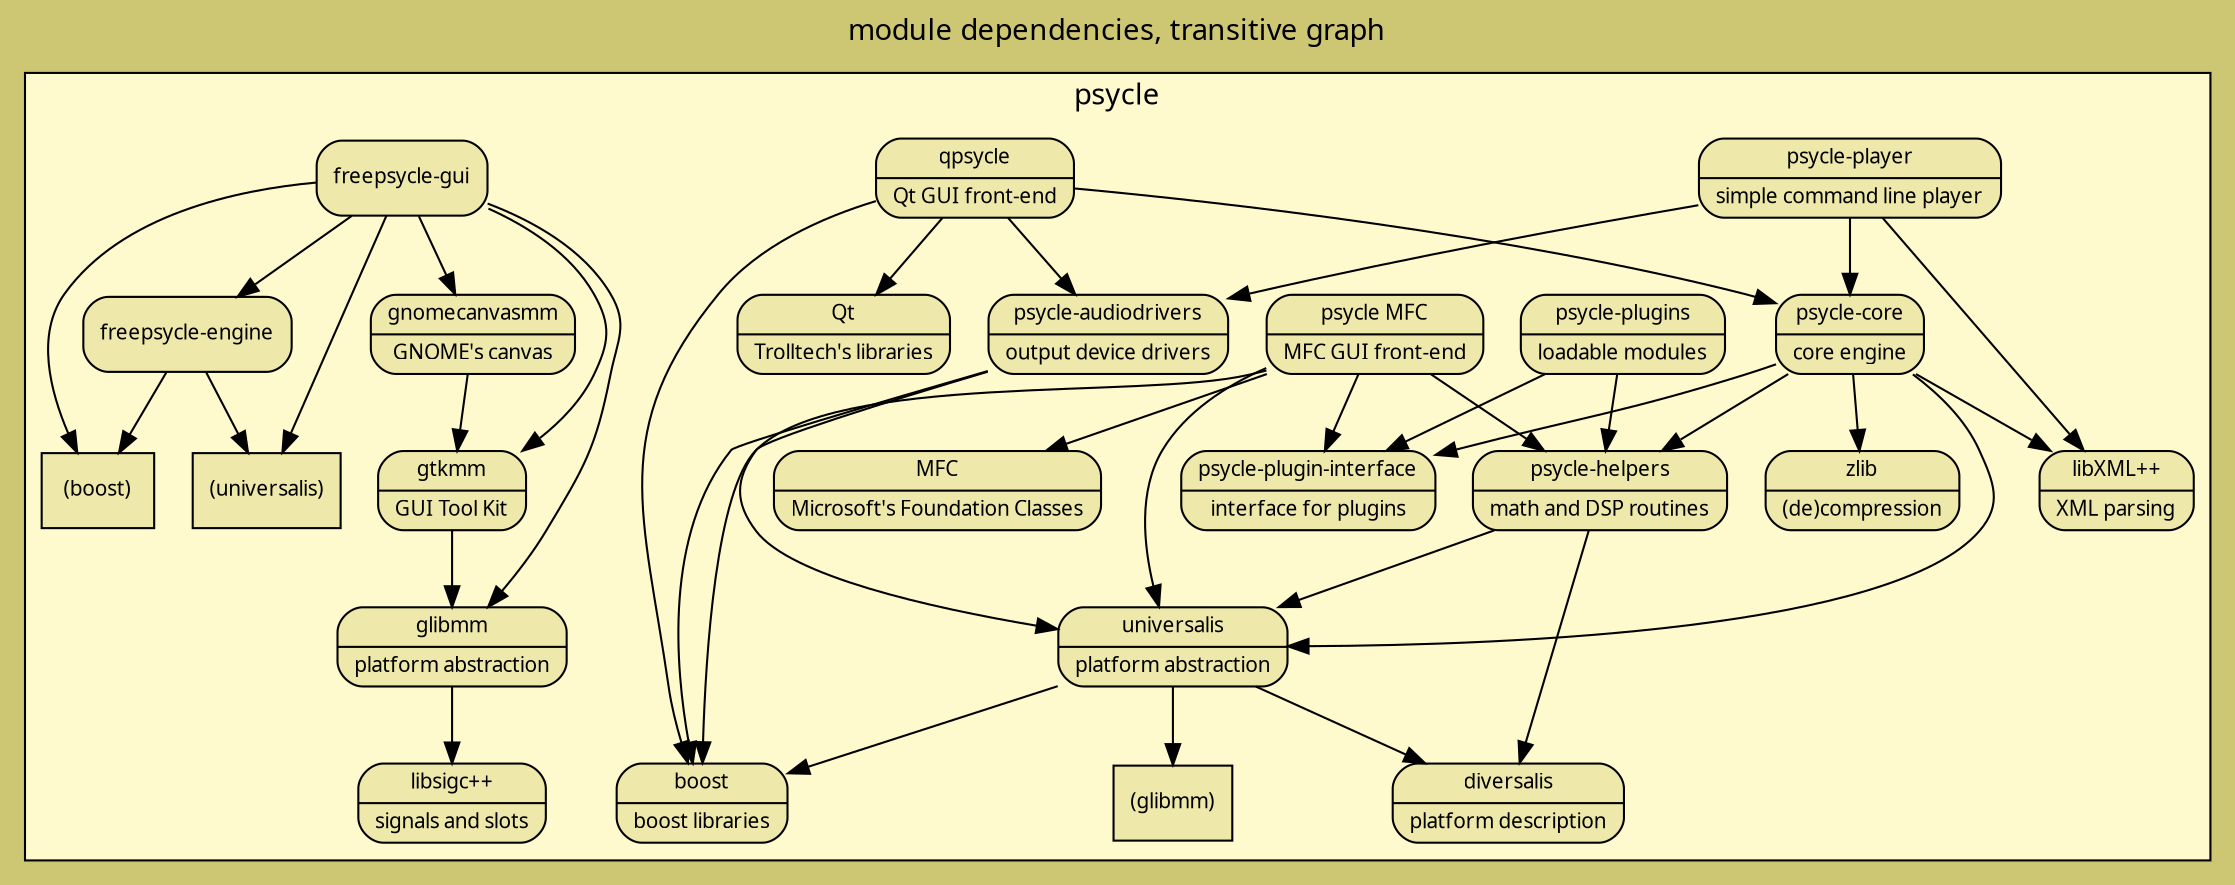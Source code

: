 // generate the .png image file with: dot dependencies.dot -Tpng > dependencies.png
digraph dependencies {
	label = "module dependencies, transitive graph"
	rankdir = TB
	//rankdir = LR
	labelloc = t
	fontname = verdana
	fontsize = 14
	bgcolor = khaki3
	//concentrate = true // ugly line concentrations
	ratio = auto
	node [
		shape = Mrecord
		style = rounded
		fillcolor = lemonchiffon1
		fontname = verdana
		fontsize = 10
	]
	
	subgraph cluster_psycle {
		label = "psycle"
		bgcolor = lemonchiffon1
		node [ style = filled fillcolor = palegoldenrod ]
		
		//subgraph cluster_external {
			//label = "external"
			//bgcolor = lemonchiffon1

			//"stdc++" [ label = "{ stdc++ | standard C++ library }" ];
			
			//"posix" [ label = "{ POSIX | Portable OS Interface }" ];

			"boost" [ label = "{ boost | boost libraries }" ];
			//"boost" -> "stdc++";
			//"stdc++" -> "stdc";

			"libsigc++" [ label = "{ libsigc++ | signals and slots }" ];

			"glibmm" [ label = "{ glibmm | platform abstraction }" ];
			//"glibmm" -> "stdc++";
			//"glibmm" -> "glib";
			//"glib" -> "stdc";
			"glibmm" -> "libsigc++";
			
			//"gdkmm" [ label = "{ gdkmm | GUI Drawing Kit }" ];
			//"gdkmm" -> "glibmm";
			//"gdkmm" -> "stdc++";
			//"gdkmm" -> "gdk";
			//"gdk" -> "stdc";
			
			//"cairomm";
			//"gdkmm" -> "cairomm";
			
			//"pangomm";
			//"gtkmm" -> "pangomm";
			
			//"atkmm";
			//"gtkmm" -> "atkmm";

			"gtkmm" [ label = "{ gtkmm | GUI Tool Kit }" ];
			//"gtkmm" -> "gdkmm";
			"gtkmm" -> "glibmm";
			//"gtkmm" -> "stdc++";
			//"gtkmm" -> "gtk";
			//"gtk" -> "stdc";
			
			"gnomecanvasmm" [ label = "{ gnomecanvasmm | GNOME's canvas }" ];
			"gnomecanvasmm" -> "gtkmm";
			//"gnomecanvasmm" -> "stdc++";
			//"gnomecanvasmm" -> "gnomecanvas";
			//"gnomecanvas" -> "stdc";
			
			"qt" [ label = "{ Qt | Trolltech's libraries }"];
			//"qt" -> "stdc++";
			
			//subgraph cluster_microsoft {
				//label = "microsoft"
				//bgcolor = khaki
				//"msvc" [ label = "{ MSVC | Microsoft's Visual C++ compiler }"];
			
				"mfc" [ label = "{ MFC | Microsoft's Foundation Classes }" ];
				//"mfc" -> "msvc";
			//}

			"libxml++" [ label = "{ libXML++ | XML parsing }"];
			//"libxml++" -> "stdc++";

			"zlib" [ label = "{ zlib | (de)compression }"];
			//"zlib" -> "stdc";
		//}
		
		//subgraph cluster_cross_platform {
			//label = "cross-platform"
			//bgcolor = lemonchiffon1
			"diversalis" [ label = "{ diversalis | platform description }" ];
			"universalis" [ label = "{ universalis | platform abstraction }" ];
			"universalis" -> "diversalis";
			"universalis" -> "boost";
			"universalis" -> "(glibmm)";
			//"universalis" -> "posix";
			//"universalis" -> "stdc++";
		//}
		
		"psycle-helpers" [ label = "{ psycle-helpers | math and DSP routines }" ];
		"psycle-helpers" -> "universalis";
		"psycle-helpers" -> "diversalis";
		
		"psycle-plugin-interface" [label = "{psycle-plugin-interface | interface for plugins }"];
		
		"psycle-core" [ label = "{ psycle-core | core engine }" ];
		"psycle-core" -> "psycle-plugin-interface";
		"psycle-core" -> "psycle-helpers";
		"psycle-core" -> "universalis";
		"psycle-core" -> "zlib";
		"psycle-core" -> "libxml++";
		
		"psycle-audiodrivers" [ label = "{ psycle-audiodrivers | output device drivers }"];
		"psycle-audiodrivers" -> "universalis";
		"psycle-audiodrivers" -> "boost";
		
		"psycle-player" [ label = "{ psycle-player | simple command line player }"];
		"psycle-player" -> "psycle-core";
		"psycle-player" -> "psycle-audiodrivers";
		"psycle-player" -> "libxml++";
		
		"psycle-plugins" [ label = "{ psycle-plugins | loadable modules }"];
		"psycle-plugins" -> "psycle-plugin-interface";
		"psycle-plugins" -> "psycle-helpers";

		//subgraph cluster_gui {
			//label = "GUI"
			//bgcolor = lemonchiffon1
			"qpsycle" [ label = "{ qpsycle | Qt GUI front-end }" ];
			"qpsycle" -> "psycle-core";
			"qpsycle" -> "psycle-audiodrivers";
			"qpsycle" -> "boost";
			"qpsycle" -> "qt";
			
			"psycle-mfc" [ label = "{ psycle MFC | MFC GUI front-end }" ];
			"psycle-mfc" -> "psycle-plugin-interface";
			"psycle-mfc" -> "psycle-helpers";
			"psycle-mfc" -> "universalis";
			//"psycle-mfc" -> "diversalis";
			"psycle-mfc" -> "boost";
			"psycle-mfc" -> "mfc";
		//}
		
		//subgraph cluster_ufo {
			//label = "UFO"
			//bgcolor = lemonchiffon1
			"freepsycle-engine" -> "(universalis)";
			"freepsycle-engine" -> "(boost)";
			"freepsycle-gui" -> "freepsycle-engine";
			"freepsycle-gui" -> "(universalis)";
			"freepsycle-gui" -> "(boost)" ;
			"freepsycle-gui" -> "glibmm";
			"freepsycle-gui" -> "gtkmm";
			"freepsycle-gui" -> "gnomecanvasmm";
		//}
		
		/*
		subgraph cluster_buzz {
			label = "buzz"
			bgcolor = khaki
			"aldrin" -> "libzzub";
			"buzé" -> "libzzub";
			"aldrin" -> "pygtk";
			"pygtk" -> "gtk";
			"gtkmm" -> "gtk";
			"psy2zzub" -> "psycle-plugins";
			"psy2zzub" -> "libzzub";
		}
		*/

		subgraph refs {
			"(universalis)" [ shape = box style = filled ];
			"(boost)" [ shape = box style = filled ];
			"(glibmm)" [ shape = box style = filled ];
		}
	}
}
